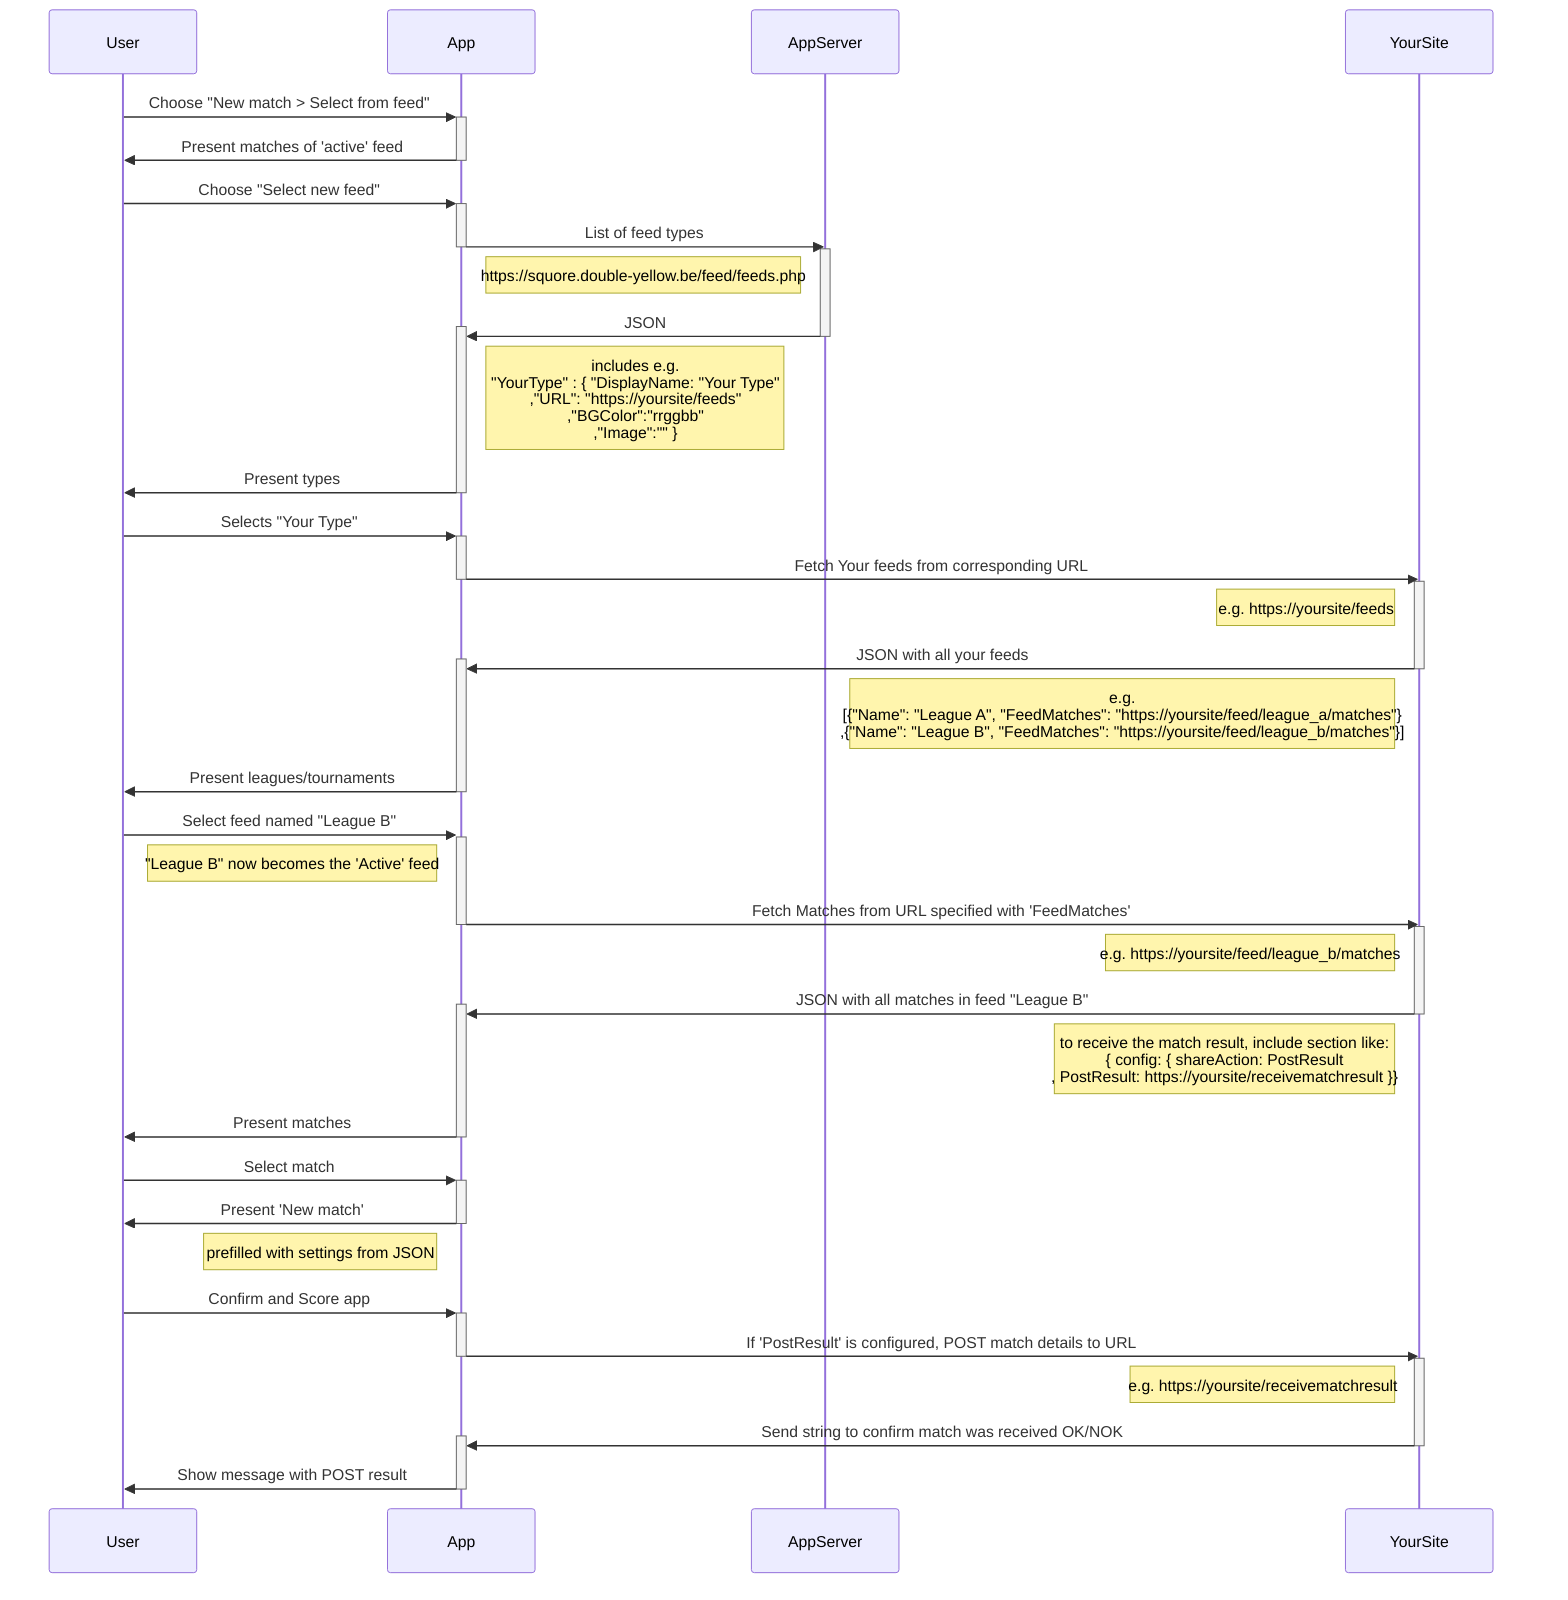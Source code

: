 sequenceDiagram
participant User
participant App
participant AppServer
participant YourSite

links User: { "This image": "https://github.com/obbimi/Squore/blob/master/docs/match/feeds.hosted.on.yoursite.sequencediagram.mmd" }
links AppServer: { "Feed Types": "https://squore.double-yellow.be/feed/feeds.php", "Documentation" : "https://squore.double-yellow.be/feed/2023-11-10.Integrate-Squore-with-your-website.odt" }
links YourSite: { "Feeds": "https://yoursite/feeds", "League A Matches": "https://yoursite/feed/League A/matches", "League B Matches ": "https://yoursite/feed/league_b/matches", "Feeds Example": "https://squore.double-yellow.be/demo/demo.feeds.partner.php","Matches Example":"https://squore.double-yellow.be/partner/Region+B/Division/2A","Mermaid": "https://mermaid.js.org/syntax/sequenceDiagram.html" }

User      ->>+App  : Choose "New match > Select from feed"
App       ->>-User : Present matches of 'active' feed

User      ->>+App        : Choose "Select new feed"
App       ->>-AppServer  :List of feed types
activate AppServer
Note left of AppServer  : https://squore.double-yellow.be/feed/feeds.php
AppServer ->>+App : JSON
deactivate AppServer
Note right of App : includes e.g.<br/>"YourType" : { "DisplayName: "Your Type"<br>,"URL": "https://yoursite/feeds"<br/>,"BGColor":"rrggbb"<br/>,"Image":"" }
App       ->>-User: Present types

User      ->>+App: Selects "Your Type"
App       ->>-YourSite:Fetch Your feeds from corresponding URL
activate YourSite
Note left of YourSite: e.g. https://yoursite/feeds
YourSite  ->>+App  : JSON with all your feeds
deactivate YourSite
Note left of YourSite : e.g.<br> [{"Name": "League A", "FeedMatches": "https://yoursite/feed/league_a/matches"}<br>,{"Name": "League B", "FeedMatches": "https://yoursite/feed/league_b/matches"}]
%%end
App       ->>-User : Present leagues/tournaments

User      ->>+App  : Select feed named "League B"
Note left of App: "League B" now becomes the 'Active' feed
App       ->>-YourSite : Fetch Matches from URL specified with 'FeedMatches'
activate YourSite
Note left of YourSite: e.g. https://yoursite/feed/league_b/matches
YourSite  ->>+App  : JSON with all matches in feed "League B"
deactivate YourSite
Note left of YourSite: to receive the match result, include section like:<br>{ config: { shareAction: PostResult<br>, PostResult: https://yoursite/receivematchresult }}
App       ->>-User : Present matches

User      ->>+App  : Select match
App       ->>-User : Present 'New match'
Note left of App: prefilled with settings from JSON

User      ->>+App  : Confirm and Score app
App       ->>-YourSite: If 'PostResult' is configured, POST match details to URL
activate YourSite
Note left of YourSite: e.g. https://yoursite/receivematchresult
YourSite  ->>+App     : Send string to confirm match was received OK/NOK
deactivate YourSite
App       ->>-User    : Show message with POST result